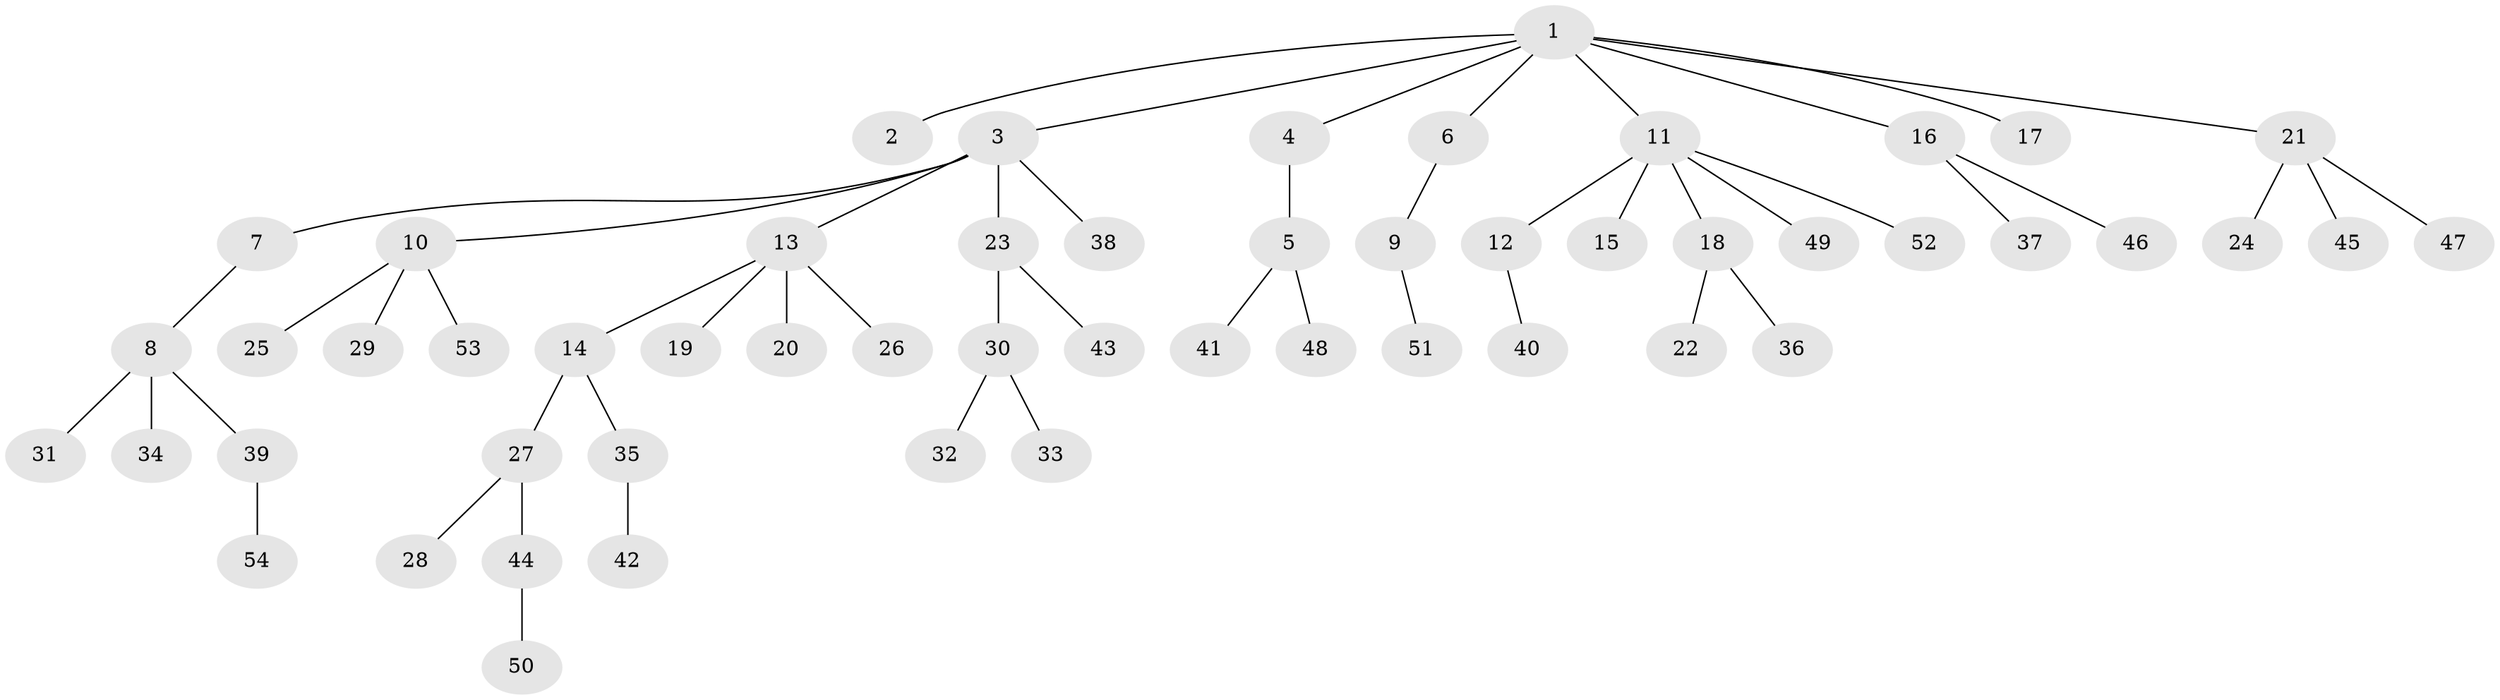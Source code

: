 // Generated by graph-tools (version 1.1) at 2025/50/03/09/25 03:50:22]
// undirected, 54 vertices, 53 edges
graph export_dot {
graph [start="1"]
  node [color=gray90,style=filled];
  1;
  2;
  3;
  4;
  5;
  6;
  7;
  8;
  9;
  10;
  11;
  12;
  13;
  14;
  15;
  16;
  17;
  18;
  19;
  20;
  21;
  22;
  23;
  24;
  25;
  26;
  27;
  28;
  29;
  30;
  31;
  32;
  33;
  34;
  35;
  36;
  37;
  38;
  39;
  40;
  41;
  42;
  43;
  44;
  45;
  46;
  47;
  48;
  49;
  50;
  51;
  52;
  53;
  54;
  1 -- 2;
  1 -- 3;
  1 -- 4;
  1 -- 6;
  1 -- 11;
  1 -- 16;
  1 -- 17;
  1 -- 21;
  3 -- 7;
  3 -- 10;
  3 -- 13;
  3 -- 23;
  3 -- 38;
  4 -- 5;
  5 -- 41;
  5 -- 48;
  6 -- 9;
  7 -- 8;
  8 -- 31;
  8 -- 34;
  8 -- 39;
  9 -- 51;
  10 -- 25;
  10 -- 29;
  10 -- 53;
  11 -- 12;
  11 -- 15;
  11 -- 18;
  11 -- 49;
  11 -- 52;
  12 -- 40;
  13 -- 14;
  13 -- 19;
  13 -- 20;
  13 -- 26;
  14 -- 27;
  14 -- 35;
  16 -- 37;
  16 -- 46;
  18 -- 22;
  18 -- 36;
  21 -- 24;
  21 -- 45;
  21 -- 47;
  23 -- 30;
  23 -- 43;
  27 -- 28;
  27 -- 44;
  30 -- 32;
  30 -- 33;
  35 -- 42;
  39 -- 54;
  44 -- 50;
}
